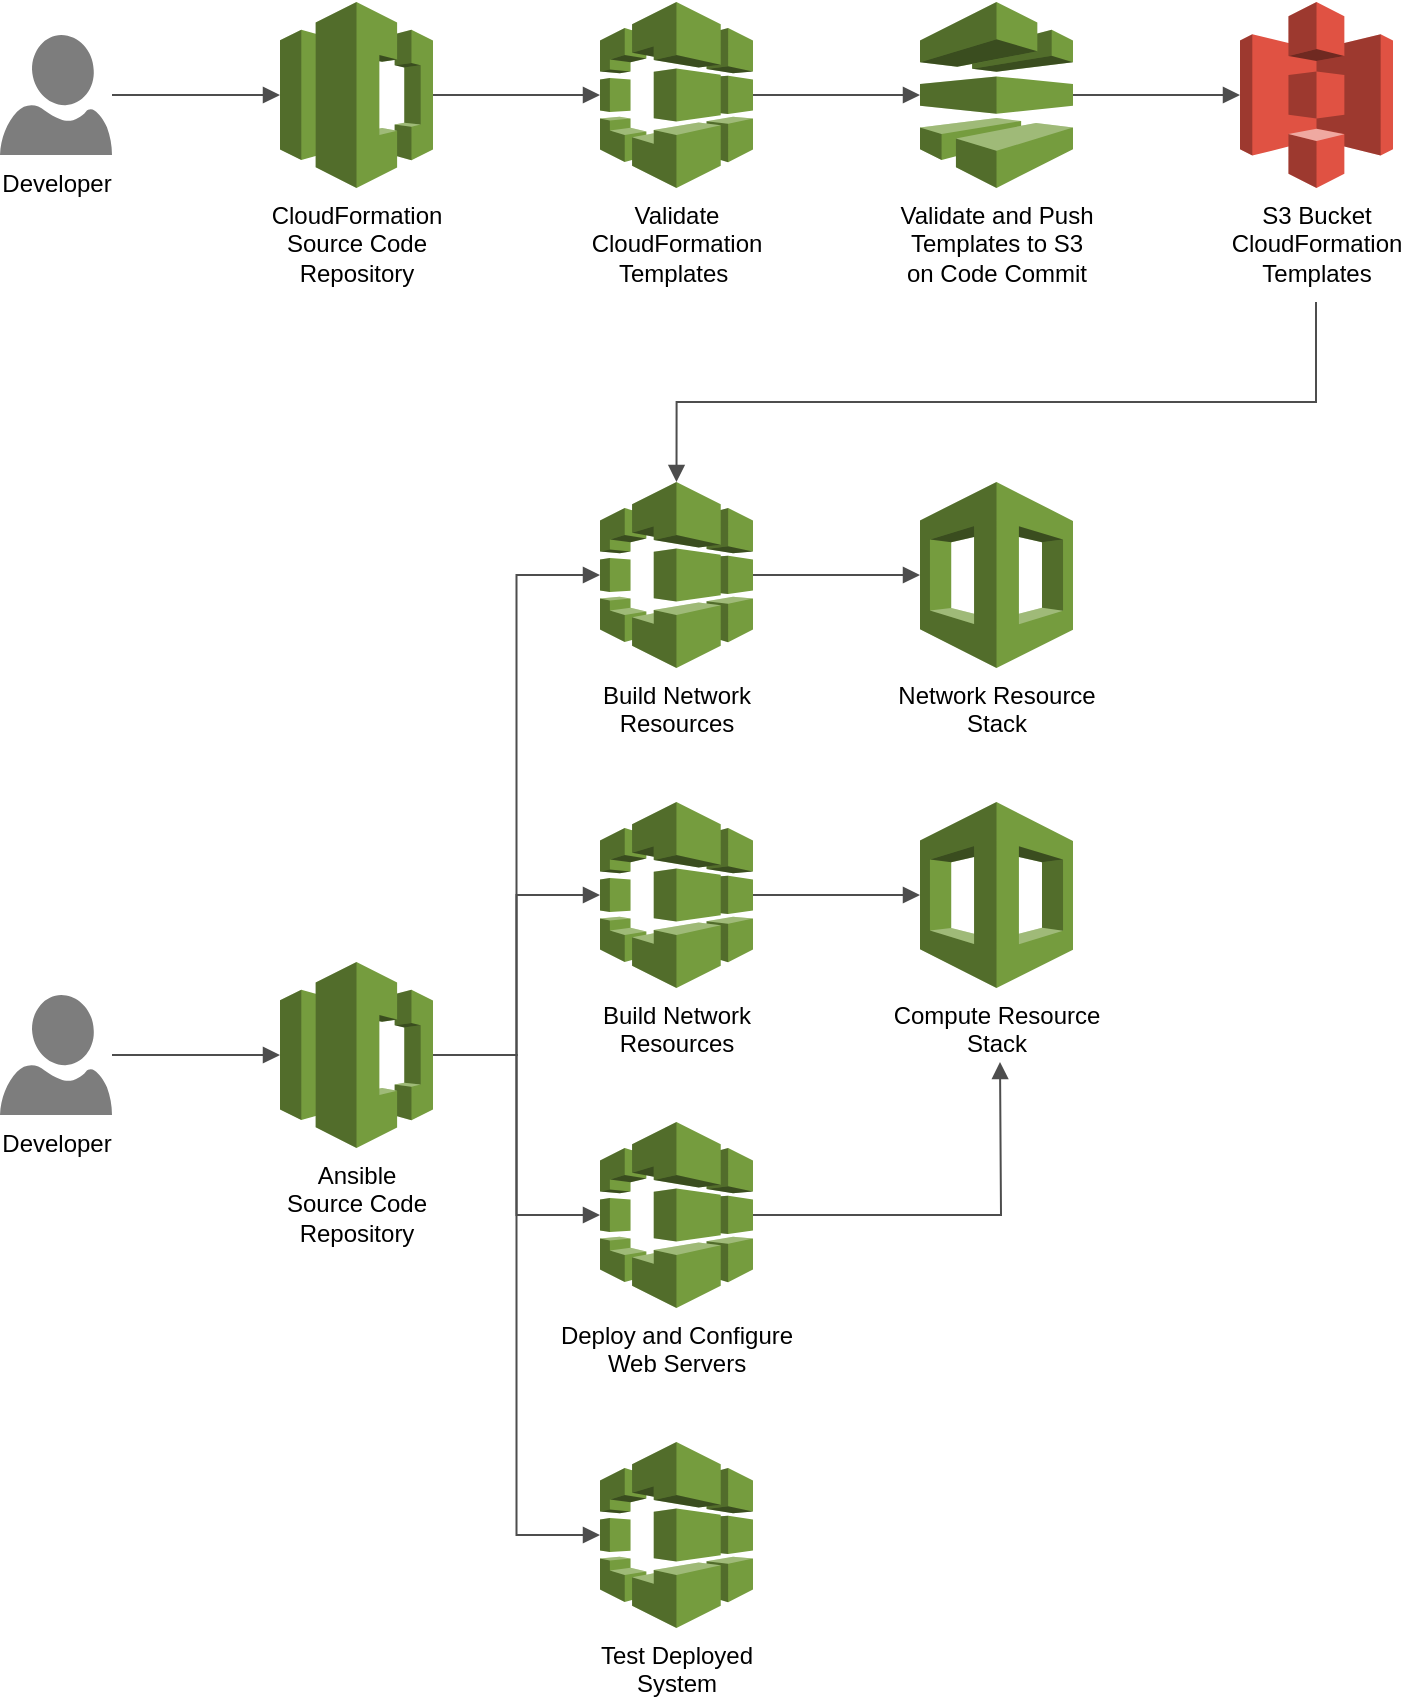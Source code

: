 <mxfile version="10.9.8" type="github"><diagram id="Vb0KptXLto8XbabVxVQt" name="Page-1"><mxGraphModel dx="674" dy="460" grid="1" gridSize="10" guides="1" tooltips="1" connect="1" arrows="1" fold="1" page="1" pageScale="1" pageWidth="850" pageHeight="1100" math="0" shadow="0"><root><mxCell id="0"/><mxCell id="1" parent="0"/><mxCell id="XCukOWzWpXaLMSurkGbz-21" style="edgeStyle=orthogonalEdgeStyle;rounded=0;orthogonalLoop=1;jettySize=auto;html=1;entryX=0;entryY=0.5;entryDx=0;entryDy=0;entryPerimeter=0;endArrow=block;endFill=1;strokeColor=#4D4D4D;" parent="1" source="XCukOWzWpXaLMSurkGbz-1" target="XCukOWzWpXaLMSurkGbz-20" edge="1"><mxGeometry relative="1" as="geometry"/></mxCell><mxCell id="XCukOWzWpXaLMSurkGbz-24" style="edgeStyle=orthogonalEdgeStyle;rounded=0;orthogonalLoop=1;jettySize=auto;html=1;entryX=0;entryY=0.5;entryDx=0;entryDy=0;entryPerimeter=0;endArrow=block;endFill=1;strokeColor=#4D4D4D;exitX=1;exitY=0.5;exitDx=0;exitDy=0;exitPerimeter=0;" parent="1" source="XCukOWzWpXaLMSurkGbz-26" target="XCukOWzWpXaLMSurkGbz-22" edge="1"><mxGeometry relative="1" as="geometry"/></mxCell><mxCell id="XCukOWzWpXaLMSurkGbz-1" value="Build Network &lt;br&gt;Resources" style="outlineConnect=0;dashed=0;verticalLabelPosition=bottom;verticalAlign=top;align=center;html=1;shape=mxgraph.aws3.codebuild;fillColor=#759C3E;gradientColor=none;" parent="1" vertex="1"><mxGeometry x="360" y="320" width="76.5" height="93" as="geometry"/></mxCell><mxCell id="XCukOWzWpXaLMSurkGbz-5" style="edgeStyle=orthogonalEdgeStyle;rounded=0;orthogonalLoop=1;jettySize=auto;html=1;entryX=0;entryY=0.5;entryDx=0;entryDy=0;entryPerimeter=0;endArrow=block;endFill=1;strokeColor=#4D4D4D;" parent="1" source="XCukOWzWpXaLMSurkGbz-2" target="XCukOWzWpXaLMSurkGbz-1" edge="1"><mxGeometry relative="1" as="geometry"/></mxCell><mxCell id="XCukOWzWpXaLMSurkGbz-27" style="edgeStyle=orthogonalEdgeStyle;rounded=0;orthogonalLoop=1;jettySize=auto;html=1;entryX=0;entryY=0.5;entryDx=0;entryDy=0;entryPerimeter=0;endArrow=block;endFill=1;strokeColor=#4D4D4D;" parent="1" source="XCukOWzWpXaLMSurkGbz-2" target="XCukOWzWpXaLMSurkGbz-26" edge="1"><mxGeometry relative="1" as="geometry"/></mxCell><mxCell id="XCukOWzWpXaLMSurkGbz-29" style="edgeStyle=orthogonalEdgeStyle;rounded=0;orthogonalLoop=1;jettySize=auto;html=1;entryX=0;entryY=0.5;entryDx=0;entryDy=0;entryPerimeter=0;endArrow=block;endFill=1;strokeColor=#4D4D4D;" parent="1" source="XCukOWzWpXaLMSurkGbz-2" target="XCukOWzWpXaLMSurkGbz-28" edge="1"><mxGeometry relative="1" as="geometry"/></mxCell><mxCell id="XCukOWzWpXaLMSurkGbz-31" style="edgeStyle=orthogonalEdgeStyle;rounded=0;orthogonalLoop=1;jettySize=auto;html=1;entryX=0;entryY=0.5;entryDx=0;entryDy=0;entryPerimeter=0;endArrow=block;endFill=1;strokeColor=#4D4D4D;" parent="1" source="XCukOWzWpXaLMSurkGbz-2" target="XCukOWzWpXaLMSurkGbz-30" edge="1"><mxGeometry relative="1" as="geometry"/></mxCell><mxCell id="XCukOWzWpXaLMSurkGbz-2" value="Ansible &lt;br&gt;Source Code&lt;br&gt;Repository" style="outlineConnect=0;dashed=0;verticalLabelPosition=bottom;verticalAlign=top;align=center;html=1;shape=mxgraph.aws3.codecommit;fillColor=#759C3E;gradientColor=none;" parent="1" vertex="1"><mxGeometry x="200" y="560" width="76.5" height="93" as="geometry"/></mxCell><mxCell id="XCukOWzWpXaLMSurkGbz-8" style="edgeStyle=orthogonalEdgeStyle;rounded=0;orthogonalLoop=1;jettySize=auto;html=1;entryX=0;entryY=0.5;entryDx=0;entryDy=0;entryPerimeter=0;endArrow=block;endFill=1;strokeColor=#4D4D4D;" parent="1" source="XCukOWzWpXaLMSurkGbz-9" target="XCukOWzWpXaLMSurkGbz-12" edge="1"><mxGeometry relative="1" as="geometry"/></mxCell><mxCell id="XCukOWzWpXaLMSurkGbz-9" value="Validate &lt;br&gt;CloudFormation &lt;br&gt;Templates&amp;nbsp;" style="outlineConnect=0;dashed=0;verticalLabelPosition=bottom;verticalAlign=top;align=center;html=1;shape=mxgraph.aws3.codebuild;fillColor=#759C3E;gradientColor=none;" parent="1" vertex="1"><mxGeometry x="360" y="80" width="76.5" height="93" as="geometry"/></mxCell><mxCell id="XCukOWzWpXaLMSurkGbz-10" style="edgeStyle=orthogonalEdgeStyle;rounded=0;orthogonalLoop=1;jettySize=auto;html=1;entryX=0;entryY=0.5;entryDx=0;entryDy=0;entryPerimeter=0;endArrow=block;endFill=1;strokeColor=#4D4D4D;" parent="1" source="XCukOWzWpXaLMSurkGbz-11" target="XCukOWzWpXaLMSurkGbz-9" edge="1"><mxGeometry relative="1" as="geometry"/></mxCell><mxCell id="XCukOWzWpXaLMSurkGbz-11" value="CloudFormation &lt;br&gt;Source Code&lt;br&gt;Repository" style="outlineConnect=0;dashed=0;verticalLabelPosition=bottom;verticalAlign=top;align=center;html=1;shape=mxgraph.aws3.codecommit;fillColor=#759C3E;gradientColor=none;" parent="1" vertex="1"><mxGeometry x="200" y="80" width="76.5" height="93" as="geometry"/></mxCell><mxCell id="XCukOWzWpXaLMSurkGbz-14" style="edgeStyle=orthogonalEdgeStyle;rounded=0;orthogonalLoop=1;jettySize=auto;html=1;entryX=0;entryY=0.5;entryDx=0;entryDy=0;entryPerimeter=0;endArrow=block;endFill=1;strokeColor=#4D4D4D;" parent="1" source="XCukOWzWpXaLMSurkGbz-12" target="XCukOWzWpXaLMSurkGbz-13" edge="1"><mxGeometry relative="1" as="geometry"/></mxCell><mxCell id="XCukOWzWpXaLMSurkGbz-12" value="Validate and Push &lt;br&gt;Templates to S3 &lt;br&gt;on Code Commit" style="outlineConnect=0;dashed=0;verticalLabelPosition=bottom;verticalAlign=top;align=center;html=1;shape=mxgraph.aws3.codepipeline;fillColor=#759C3E;gradientColor=none;" parent="1" vertex="1"><mxGeometry x="520" y="80" width="76.5" height="93" as="geometry"/></mxCell><mxCell id="XCukOWzWpXaLMSurkGbz-19" style="edgeStyle=orthogonalEdgeStyle;rounded=0;orthogonalLoop=1;jettySize=auto;html=1;entryX=0.5;entryY=0;entryDx=0;entryDy=0;entryPerimeter=0;endArrow=block;endFill=1;strokeColor=#4D4D4D;" parent="1" target="XCukOWzWpXaLMSurkGbz-1" edge="1"><mxGeometry relative="1" as="geometry"><mxPoint x="718" y="230" as="sourcePoint"/><Array as="points"><mxPoint x="718" y="280"/><mxPoint x="398" y="280"/></Array></mxGeometry></mxCell><mxCell id="XCukOWzWpXaLMSurkGbz-13" value="S3 Bucket&lt;br&gt;CloudFormation &lt;br&gt;Templates" style="outlineConnect=0;dashed=0;verticalLabelPosition=bottom;verticalAlign=top;align=center;html=1;shape=mxgraph.aws3.s3;fillColor=#E05243;gradientColor=none;" parent="1" vertex="1"><mxGeometry x="680" y="80" width="76.5" height="93" as="geometry"/></mxCell><mxCell id="XCukOWzWpXaLMSurkGbz-16" style="edgeStyle=orthogonalEdgeStyle;rounded=0;orthogonalLoop=1;jettySize=auto;html=1;entryX=0;entryY=0.5;entryDx=0;entryDy=0;entryPerimeter=0;endArrow=block;endFill=1;strokeColor=#4D4D4D;" parent="1" source="XCukOWzWpXaLMSurkGbz-15" target="XCukOWzWpXaLMSurkGbz-2" edge="1"><mxGeometry relative="1" as="geometry"/></mxCell><mxCell id="XCukOWzWpXaLMSurkGbz-15" value="Developer" style="shadow=0;dashed=0;html=1;strokeColor=none;labelPosition=center;verticalLabelPosition=bottom;verticalAlign=top;align=center;shape=mxgraph.azure.user;fillColor=#7D7D7D;" parent="1" vertex="1"><mxGeometry x="60" y="576.5" width="56" height="60" as="geometry"/></mxCell><mxCell id="XCukOWzWpXaLMSurkGbz-17" style="edgeStyle=orthogonalEdgeStyle;rounded=0;orthogonalLoop=1;jettySize=auto;html=1;endArrow=block;endFill=1;strokeColor=#4D4D4D;" parent="1" source="XCukOWzWpXaLMSurkGbz-18" target="XCukOWzWpXaLMSurkGbz-11" edge="1"><mxGeometry relative="1" as="geometry"><mxPoint x="200" y="127" as="targetPoint"/></mxGeometry></mxCell><mxCell id="XCukOWzWpXaLMSurkGbz-18" value="Developer" style="shadow=0;dashed=0;html=1;strokeColor=none;labelPosition=center;verticalLabelPosition=bottom;verticalAlign=top;align=center;shape=mxgraph.azure.user;fillColor=#7D7D7D;" parent="1" vertex="1"><mxGeometry x="60" y="96.5" width="56" height="60" as="geometry"/></mxCell><mxCell id="XCukOWzWpXaLMSurkGbz-20" value="Network&amp;nbsp;Resource &lt;br&gt;Stack" style="outlineConnect=0;dashed=0;verticalLabelPosition=bottom;verticalAlign=top;align=center;html=1;shape=mxgraph.aws3.cloudformation;fillColor=#759C3E;gradientColor=none;" parent="1" vertex="1"><mxGeometry x="520" y="320" width="76.5" height="93" as="geometry"/></mxCell><mxCell id="XCukOWzWpXaLMSurkGbz-22" value="Compute Resource&lt;br&gt;Stack" style="outlineConnect=0;dashed=0;verticalLabelPosition=bottom;verticalAlign=top;align=center;html=1;shape=mxgraph.aws3.cloudformation;fillColor=#759C3E;gradientColor=none;" parent="1" vertex="1"><mxGeometry x="520" y="480" width="76.5" height="93" as="geometry"/></mxCell><mxCell id="XCukOWzWpXaLMSurkGbz-26" value="Build Network &lt;br&gt;Resources" style="outlineConnect=0;dashed=0;verticalLabelPosition=bottom;verticalAlign=top;align=center;html=1;shape=mxgraph.aws3.codebuild;fillColor=#759C3E;gradientColor=none;" parent="1" vertex="1"><mxGeometry x="360" y="480" width="76.5" height="93" as="geometry"/></mxCell><mxCell id="qh6XgYroljBg876kqHsD-1" style="edgeStyle=orthogonalEdgeStyle;rounded=0;orthogonalLoop=1;jettySize=auto;html=1;endArrow=block;endFill=1;strokeColor=#4D4D4D;" edge="1" parent="1" source="XCukOWzWpXaLMSurkGbz-28"><mxGeometry relative="1" as="geometry"><mxPoint x="560" y="610" as="targetPoint"/></mxGeometry></mxCell><mxCell id="XCukOWzWpXaLMSurkGbz-28" value="Deploy and Configure &lt;br&gt;Web Servers" style="outlineConnect=0;dashed=0;verticalLabelPosition=bottom;verticalAlign=top;align=center;html=1;shape=mxgraph.aws3.codebuild;fillColor=#759C3E;gradientColor=none;" parent="1" vertex="1"><mxGeometry x="360" y="640" width="76.5" height="93" as="geometry"/></mxCell><mxCell id="XCukOWzWpXaLMSurkGbz-30" value="Test Deployed &lt;br&gt;System" style="outlineConnect=0;dashed=0;verticalLabelPosition=bottom;verticalAlign=top;align=center;html=1;shape=mxgraph.aws3.codebuild;fillColor=#759C3E;gradientColor=none;" parent="1" vertex="1"><mxGeometry x="360" y="800" width="76.5" height="93" as="geometry"/></mxCell></root></mxGraphModel></diagram></mxfile>